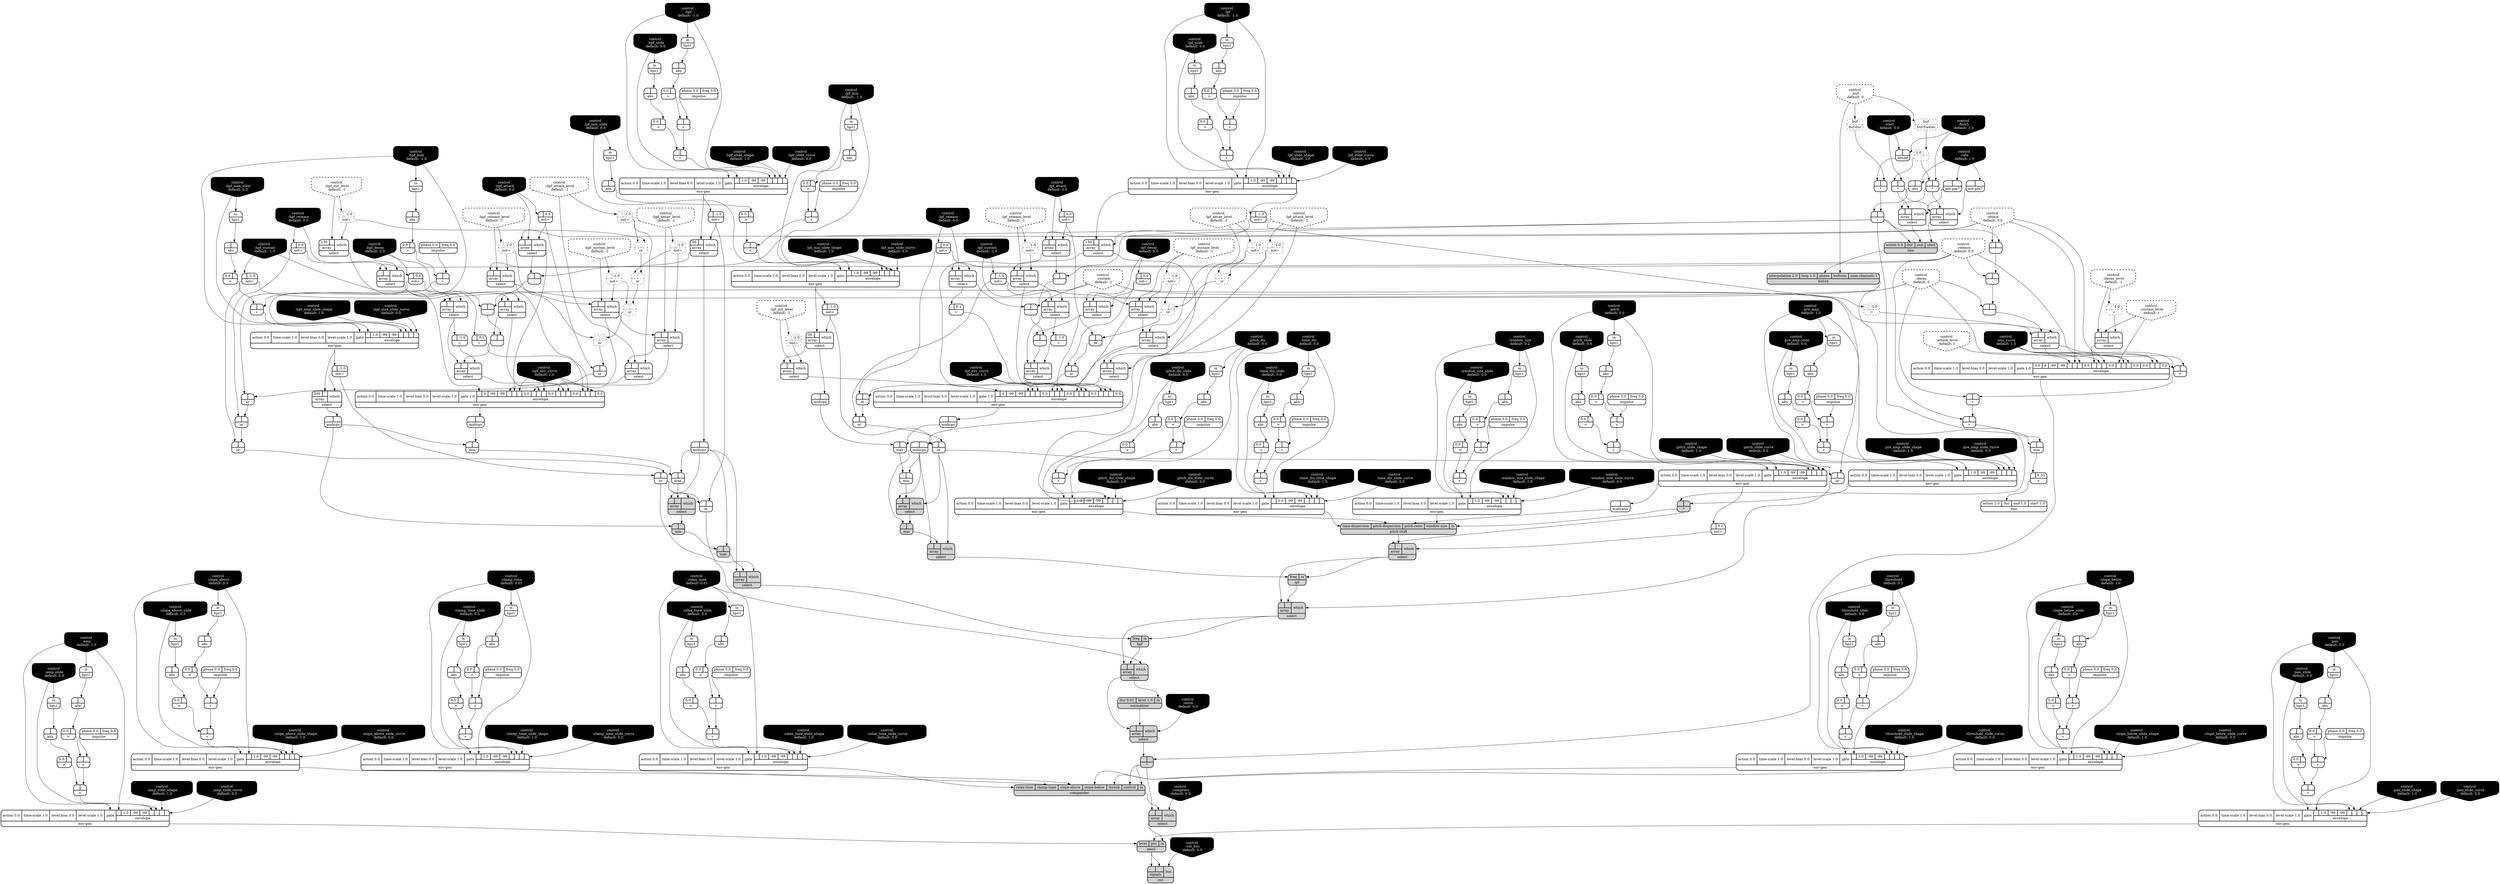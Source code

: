 digraph synthdef {
115 [label = "{{ <b> |<a> } |<__UG_NAME__>* }" style="bold, rounded" shape=record rankdir=LR];
116 [label = "{{ <b> |<a> } |<__UG_NAME__>* }" style="bold, rounded" shape=record rankdir=LR];
122 [label = "{{ <b> |<a> } |<__UG_NAME__>* }" style="bold, rounded" shape=record rankdir=LR];
127 [label = "{{ <b> |<a> } |<__UG_NAME__>* }" style="filled, bold, rounded"  shape=record rankdir=LR];
337 [label = "{{ <b> |<a> } |<__UG_NAME__>* }" style="filled, bold, rounded"  shape=record rankdir=LR];
106 [label = "{{ <b> |<a> } |<__UG_NAME__>+ }" style="bold, rounded" shape=record rankdir=LR];
110 [label = "{{ <b> |<a> } |<__UG_NAME__>+ }" style="bold, rounded" shape=record rankdir=LR];
132 [label = "{{ <b> |<a> } |<__UG_NAME__>+ }" style="bold, rounded" shape=record rankdir=LR];
136 [label = "{{ <b> |<a> } |<__UG_NAME__>+ }" style="bold, rounded" shape=record rankdir=LR];
142 [label = "{{ <b> |<a> } |<__UG_NAME__>+ }" style="bold, rounded" shape=record rankdir=LR];
146 [label = "{{ <b> |<a> } |<__UG_NAME__>+ }" style="bold, rounded" shape=record rankdir=LR];
153 [label = "{{ <b> |<a> } |<__UG_NAME__>+ }" style="bold, rounded" shape=record rankdir=LR];
157 [label = "{{ <b> |<a> } |<__UG_NAME__>+ }" style="bold, rounded" shape=record rankdir=LR];
163 [label = "{{ <b> |<a> } |<__UG_NAME__>+ }" style="bold, rounded" shape=record rankdir=LR];
166 [label = "{{ <b> |<a> } |<__UG_NAME__>+ }" style="bold, rounded" shape=record rankdir=LR];
190 [label = "{{ <b> |<a> } |<__UG_NAME__>+ }" style="bold, rounded" shape=record rankdir=LR];
194 [label = "{{ <b> |<a> } |<__UG_NAME__>+ }" style="bold, rounded" shape=record rankdir=LR];
202 [label = "{{ <b> |<a> } |<__UG_NAME__>+ }" style="bold, rounded" shape=record rankdir=LR];
206 [label = "{{ <b> |<a> } |<__UG_NAME__>+ }" style="bold, rounded" shape=record rankdir=LR];
225 [label = "{{ <b> |<a> 0.1} |<__UG_NAME__>+ }" style="bold, rounded" shape=record rankdir=LR];
237 [label = "{{ <b> |<a> } |<__UG_NAME__>+ }" style="bold, rounded" shape=record rankdir=LR];
241 [label = "{{ <b> |<a> } |<__UG_NAME__>+ }" style="bold, rounded" shape=record rankdir=LR];
262 [label = "{{ <b> |<a> } |<__UG_NAME__>+ }" style="bold, rounded" shape=record rankdir=LR];
266 [label = "{{ <b> |<a> } |<__UG_NAME__>+ }" style="bold, rounded" shape=record rankdir=LR];
283 [label = "{{ <b> |<a> } |<__UG_NAME__>+ }" style="bold, rounded" shape=record rankdir=LR];
287 [label = "{{ <b> |<a> } |<__UG_NAME__>+ }" style="bold, rounded" shape=record rankdir=LR];
321 [label = "{{ <b> |<a> 0.1} |<__UG_NAME__>+ }" style="bold, rounded" shape=record rankdir=LR];
342 [label = "{{ <b> |<a> } |<__UG_NAME__>+ }" style="bold, rounded" shape=record rankdir=LR];
346 [label = "{{ <b> |<a> } |<__UG_NAME__>+ }" style="bold, rounded" shape=record rankdir=LR];
350 [label = "{{ <b> |<a> } |<__UG_NAME__>+ }" style="bold, rounded" shape=record rankdir=LR];
351 [label = "{{ <b> |<a> } |<__UG_NAME__>+ }" style="bold, rounded" shape=record rankdir=LR];
357 [label = "{{ <b> |<a> } |<__UG_NAME__>+ }" style="bold, rounded" shape=record rankdir=LR];
361 [label = "{{ <b> |<a> } |<__UG_NAME__>+ }" style="bold, rounded" shape=record rankdir=LR];
366 [label = "{{ <b> |<a> } |<__UG_NAME__>+ }" style="bold, rounded" shape=record rankdir=LR];
367 [label = "{{ <b> |<a> } |<__UG_NAME__>+ }" style="bold, rounded" shape=record rankdir=LR];
377 [label = "{{ <b> |<a> } |<__UG_NAME__>+ }" style="bold, rounded" shape=record rankdir=LR];
381 [label = "{{ <b> |<a> } |<__UG_NAME__>+ }" style="bold, rounded" shape=record rankdir=LR];
383 [label = "{{ <b> |<a> } |<__UG_NAME__>+ }" style="bold, rounded" shape=record rankdir=LR];
387 [label = "{{ <b> |<a> } |<__UG_NAME__>+ }" style="bold, rounded" shape=record rankdir=LR];
391 [label = "{{ <b> |<a> } |<__UG_NAME__>+ }" style="bold, rounded" shape=record rankdir=LR];
392 [label = "{{ <b> |<a> } |<__UG_NAME__>+ }" style="bold, rounded" shape=record rankdir=LR];
393 [label = "{{ <b> |<a> } |<__UG_NAME__>+ }" style="bold, rounded" shape=record rankdir=LR];
395 [label = "{{ <b> |<a> 0.03} |<__UG_NAME__>+ }" style="bold, rounded" shape=record rankdir=LR];
114 [label = "{{ <b> 1.0|<a> } |<__UG_NAME__>- }" style="dashed, rounded" shape=record rankdir=LR];
220 [label = "{{ <b> |<a> } |<__UG_NAME__>- }" style="bold, rounded" shape=record rankdir=LR];
222 [label = "{{ <b> |<a> } |<__UG_NAME__>- }" style="bold, rounded" shape=record rankdir=LR];
223 [label = "{{ <b> |<a> } |<__UG_NAME__>- }" style="bold, rounded" shape=record rankdir=LR];
248 [label = "{{ <b> |<a> } |<__UG_NAME__>- }" style="bold, rounded" shape=record rankdir=LR];
251 [label = "{{ <b> |<a> } |<__UG_NAME__>- }" style="bold, rounded" shape=record rankdir=LR];
254 [label = "{{ <b> |<a> } |<__UG_NAME__>- }" style="bold, rounded" shape=record rankdir=LR];
306 [label = "{{ <b> |<a> } |<__UG_NAME__>- }" style="bold, rounded" shape=record rankdir=LR];
307 [label = "{{ <b> |<a> } |<__UG_NAME__>- }" style="bold, rounded" shape=record rankdir=LR];
308 [label = "{{ <b> |<a> } |<__UG_NAME__>- }" style="bold, rounded" shape=record rankdir=LR];
124 [label = "{{ <b> |<a> } |<__UG_NAME__>/ }" style="bold, rounded" shape=record rankdir=LR];
219 [label = "{{ <b> |<a> -1.0} |<__UG_NAME__>= }" style="bold, rounded" shape=record rankdir=LR];
303 [label = "{{ <b> |<a> -1.0} |<__UG_NAME__>= }" style="dashed, rounded" shape=record rankdir=LR];
305 [label = "{{ <b> |<a> -1.0} |<__UG_NAME__>= }" style="dashed, rounded" shape=record rankdir=LR];
319 [label = "{{ <b> |<a> -1.0} |<__UG_NAME__>= }" style="bold, rounded" shape=record rankdir=LR];
105 [label = "{{ <b> 0.0|<a> } |<__UG_NAME__>\> }" style="bold, rounded" shape=record rankdir=LR];
109 [label = "{{ <b> 0.0|<a> } |<__UG_NAME__>\> }" style="bold, rounded" shape=record rankdir=LR];
131 [label = "{{ <b> 0.0|<a> } |<__UG_NAME__>\> }" style="bold, rounded" shape=record rankdir=LR];
135 [label = "{{ <b> 0.0|<a> } |<__UG_NAME__>\> }" style="bold, rounded" shape=record rankdir=LR];
141 [label = "{{ <b> 0.0|<a> } |<__UG_NAME__>\> }" style="bold, rounded" shape=record rankdir=LR];
145 [label = "{{ <b> 0.0|<a> } |<__UG_NAME__>\> }" style="bold, rounded" shape=record rankdir=LR];
152 [label = "{{ <b> 0.0|<a> } |<__UG_NAME__>\> }" style="bold, rounded" shape=record rankdir=LR];
156 [label = "{{ <b> 0.0|<a> } |<__UG_NAME__>\> }" style="bold, rounded" shape=record rankdir=LR];
162 [label = "{{ <b> 0.0|<a> } |<__UG_NAME__>\> }" style="bold, rounded" shape=record rankdir=LR];
165 [label = "{{ <b> 0.0|<a> } |<__UG_NAME__>\> }" style="bold, rounded" shape=record rankdir=LR];
189 [label = "{{ <b> 0.0|<a> } |<__UG_NAME__>\> }" style="bold, rounded" shape=record rankdir=LR];
193 [label = "{{ <b> 0.0|<a> } |<__UG_NAME__>\> }" style="bold, rounded" shape=record rankdir=LR];
201 [label = "{{ <b> 0.0|<a> } |<__UG_NAME__>\> }" style="bold, rounded" shape=record rankdir=LR];
205 [label = "{{ <b> 0.0|<a> } |<__UG_NAME__>\> }" style="bold, rounded" shape=record rankdir=LR];
236 [label = "{{ <b> 0.0|<a> } |<__UG_NAME__>\> }" style="bold, rounded" shape=record rankdir=LR];
240 [label = "{{ <b> 0.0|<a> } |<__UG_NAME__>\> }" style="bold, rounded" shape=record rankdir=LR];
245 [label = "{{ <b> 0.0|<a> } |<__UG_NAME__>\> }" style="bold, rounded" shape=record rankdir=LR];
256 [label = "{{ <b> 0.0|<a> } |<__UG_NAME__>\> }" style="bold, rounded" shape=record rankdir=LR];
261 [label = "{{ <b> 0.0|<a> } |<__UG_NAME__>\> }" style="bold, rounded" shape=record rankdir=LR];
265 [label = "{{ <b> 0.0|<a> } |<__UG_NAME__>\> }" style="bold, rounded" shape=record rankdir=LR];
282 [label = "{{ <b> 0.0|<a> } |<__UG_NAME__>\> }" style="bold, rounded" shape=record rankdir=LR];
286 [label = "{{ <b> 0.0|<a> } |<__UG_NAME__>\> }" style="bold, rounded" shape=record rankdir=LR];
341 [label = "{{ <b> 0.0|<a> } |<__UG_NAME__>\> }" style="bold, rounded" shape=record rankdir=LR];
345 [label = "{{ <b> 0.0|<a> } |<__UG_NAME__>\> }" style="bold, rounded" shape=record rankdir=LR];
349 [label = "{{ <b> 0.0|<a> } |<__UG_NAME__>\> }" style="bold, rounded" shape=record rankdir=LR];
356 [label = "{{ <b> 0.0|<a> } |<__UG_NAME__>\> }" style="bold, rounded" shape=record rankdir=LR];
360 [label = "{{ <b> 0.0|<a> } |<__UG_NAME__>\> }" style="bold, rounded" shape=record rankdir=LR];
365 [label = "{{ <b> 0.0|<a> } |<__UG_NAME__>\> }" style="bold, rounded" shape=record rankdir=LR];
373 [label = "{{ <b> 0.0|<a> } |<__UG_NAME__>\> }" style="bold, rounded" shape=record rankdir=LR];
376 [label = "{{ <b> 0.0|<a> } |<__UG_NAME__>\> }" style="bold, rounded" shape=record rankdir=LR];
380 [label = "{{ <b> 0.0|<a> } |<__UG_NAME__>\> }" style="bold, rounded" shape=record rankdir=LR];
386 [label = "{{ <b> 0.0|<a> } |<__UG_NAME__>\> }" style="bold, rounded" shape=record rankdir=LR];
100 [label = "{{ <b> |<a> } |<__UG_NAME__>abs }" style="bold, rounded" shape=record rankdir=LR];
104 [label = "{{ <b> |<a> } |<__UG_NAME__>abs }" style="bold, rounded" shape=record rankdir=LR];
108 [label = "{{ <b> |<a> } |<__UG_NAME__>abs }" style="bold, rounded" shape=record rankdir=LR];
123 [label = "{{ <b> |<a> } |<__UG_NAME__>abs }" style="bold, rounded" shape=record rankdir=LR];
130 [label = "{{ <b> |<a> } |<__UG_NAME__>abs }" style="bold, rounded" shape=record rankdir=LR];
134 [label = "{{ <b> |<a> } |<__UG_NAME__>abs }" style="bold, rounded" shape=record rankdir=LR];
140 [label = "{{ <b> |<a> } |<__UG_NAME__>abs }" style="bold, rounded" shape=record rankdir=LR];
144 [label = "{{ <b> |<a> } |<__UG_NAME__>abs }" style="bold, rounded" shape=record rankdir=LR];
151 [label = "{{ <b> |<a> } |<__UG_NAME__>abs }" style="bold, rounded" shape=record rankdir=LR];
155 [label = "{{ <b> |<a> } |<__UG_NAME__>abs }" style="bold, rounded" shape=record rankdir=LR];
161 [label = "{{ <b> |<a> } |<__UG_NAME__>abs }" style="bold, rounded" shape=record rankdir=LR];
164 [label = "{{ <b> |<a> } |<__UG_NAME__>abs }" style="bold, rounded" shape=record rankdir=LR];
188 [label = "{{ <b> |<a> } |<__UG_NAME__>abs }" style="bold, rounded" shape=record rankdir=LR];
192 [label = "{{ <b> |<a> } |<__UG_NAME__>abs }" style="bold, rounded" shape=record rankdir=LR];
200 [label = "{{ <b> |<a> } |<__UG_NAME__>abs }" style="bold, rounded" shape=record rankdir=LR];
204 [label = "{{ <b> |<a> } |<__UG_NAME__>abs }" style="bold, rounded" shape=record rankdir=LR];
235 [label = "{{ <b> |<a> } |<__UG_NAME__>abs }" style="bold, rounded" shape=record rankdir=LR];
239 [label = "{{ <b> |<a> } |<__UG_NAME__>abs }" style="bold, rounded" shape=record rankdir=LR];
244 [label = "{{ <b> |<a> } |<__UG_NAME__>abs }" style="bold, rounded" shape=record rankdir=LR];
255 [label = "{{ <b> |<a> } |<__UG_NAME__>abs }" style="bold, rounded" shape=record rankdir=LR];
260 [label = "{{ <b> |<a> } |<__UG_NAME__>abs }" style="bold, rounded" shape=record rankdir=LR];
264 [label = "{{ <b> |<a> } |<__UG_NAME__>abs }" style="bold, rounded" shape=record rankdir=LR];
281 [label = "{{ <b> |<a> } |<__UG_NAME__>abs }" style="bold, rounded" shape=record rankdir=LR];
285 [label = "{{ <b> |<a> } |<__UG_NAME__>abs }" style="bold, rounded" shape=record rankdir=LR];
296 [label = "{{ <b> |<a> } |<__UG_NAME__>abs }" style="bold, rounded" shape=record rankdir=LR];
300 [label = "{{ <b> |<a> } |<__UG_NAME__>abs }" style="bold, rounded" shape=record rankdir=LR];
340 [label = "{{ <b> |<a> } |<__UG_NAME__>abs }" style="bold, rounded" shape=record rankdir=LR];
344 [label = "{{ <b> |<a> } |<__UG_NAME__>abs }" style="bold, rounded" shape=record rankdir=LR];
355 [label = "{{ <b> |<a> } |<__UG_NAME__>abs }" style="bold, rounded" shape=record rankdir=LR];
359 [label = "{{ <b> |<a> } |<__UG_NAME__>abs }" style="bold, rounded" shape=record rankdir=LR];
372 [label = "{{ <b> |<a> } |<__UG_NAME__>abs }" style="bold, rounded" shape=record rankdir=LR];
379 [label = "{{ <b> |<a> } |<__UG_NAME__>abs }" style="bold, rounded" shape=record rankdir=LR];
385 [label = "{{ <b> |<a> } |<__UG_NAME__>abs }" style="bold, rounded" shape=record rankdir=LR];
121 [label = "{{ <b> |<a> } |<__UG_NAME__>absdif }" style="bold, rounded" shape=record rankdir=LR];
120 [label = "{{ <buf> buf} |<__UG_NAME__>buf-dur }" style="dashed, rounded" shape=record rankdir=LR];
113 [label = "{{ <buf> buf} |<__UG_NAME__>buf-frames }" style="dashed, rounded" shape=record rankdir=LR];
126 [label = "{{ <interpolation> interpolation 2.0|<loop> loop 1.0|<phase> phase|<bufnum> bufnum|<num____channels> num-channels 1} |<__UG_NAME__>buf-rd }" style="filled, bold, rounded"  shape=record rankdir=LR];
369 [label = "{{ <relax____time> relax-time|<clamp____time> clamp-time|<slope____above> slope-above|<slope____below> slope-below|<thresh> thresh|<control> control|<in> in} |<__UG_NAME__>compander }" style="filled, bold, rounded"  shape=record rankdir=LR];
0 [label = "control
 :buf
 default: 0" shape=invhouse style="rounded, dashed, filled, bold" fillcolor=white fontcolor=black ]; 
1 [label = "control
 :attack
 default: 0.0" shape=invhouse style="rounded, dashed, filled, bold" fillcolor=white fontcolor=black ]; 
2 [label = "control
 :decay
 default: 0" shape=invhouse style="rounded, dashed, filled, bold" fillcolor=white fontcolor=black ]; 
3 [label = "control
 :sustain
 default: -1" shape=invhouse style="rounded, dashed, filled, bold" fillcolor=white fontcolor=black ]; 
4 [label = "control
 :release
 default: 0.0" shape=invhouse style="rounded, dashed, filled, bold" fillcolor=white fontcolor=black ]; 
5 [label = "control
 :attack_level
 default: 1" shape=invhouse style="rounded, dashed, filled, bold" fillcolor=white fontcolor=black ]; 
6 [label = "control
 :decay_level
 default: -1" shape=invhouse style="rounded, dashed, filled, bold" fillcolor=white fontcolor=black ]; 
7 [label = "control
 :sustain_level
 default: 1" shape=invhouse style="rounded, dashed, filled, bold" fillcolor=white fontcolor=black ]; 
8 [label = "control
 :lpf_init_level
 default: -1" shape=invhouse style="rounded, dashed, filled, bold" fillcolor=white fontcolor=black ]; 
9 [label = "control
 :lpf_attack_level
 default: -1" shape=invhouse style="rounded, dashed, filled, bold" fillcolor=white fontcolor=black ]; 
10 [label = "control
 :lpf_decay_level
 default: -1" shape=invhouse style="rounded, dashed, filled, bold" fillcolor=white fontcolor=black ]; 
11 [label = "control
 :lpf_sustain_level
 default: -1" shape=invhouse style="rounded, dashed, filled, bold" fillcolor=white fontcolor=black ]; 
12 [label = "control
 :lpf_release_level
 default: -1" shape=invhouse style="rounded, dashed, filled, bold" fillcolor=white fontcolor=black ]; 
13 [label = "control
 :hpf_init_level
 default: -1" shape=invhouse style="rounded, dashed, filled, bold" fillcolor=white fontcolor=black ]; 
14 [label = "control
 :hpf_attack_level
 default: -1" shape=invhouse style="rounded, dashed, filled, bold" fillcolor=white fontcolor=black ]; 
15 [label = "control
 :hpf_decay_level
 default: -1" shape=invhouse style="rounded, dashed, filled, bold" fillcolor=white fontcolor=black ]; 
16 [label = "control
 :hpf_sustain_level
 default: -1" shape=invhouse style="rounded, dashed, filled, bold" fillcolor=white fontcolor=black ]; 
17 [label = "control
 :hpf_release_level
 default: -1" shape=invhouse style="rounded, dashed, filled, bold" fillcolor=white fontcolor=black ]; 
18 [label = "control
 :amp
 default: 1.0" shape=invhouse style="rounded, filled, bold" fillcolor=black fontcolor=white ]; 
19 [label = "control
 :amp_slide
 default: 0.0" shape=invhouse style="rounded, filled, bold" fillcolor=black fontcolor=white ]; 
20 [label = "control
 :amp_slide_shape
 default: 1.0" shape=invhouse style="rounded, filled, bold" fillcolor=black fontcolor=white ]; 
21 [label = "control
 :amp_slide_curve
 default: 0.0" shape=invhouse style="rounded, filled, bold" fillcolor=black fontcolor=white ]; 
22 [label = "control
 :pan
 default: 0.0" shape=invhouse style="rounded, filled, bold" fillcolor=black fontcolor=white ]; 
23 [label = "control
 :pan_slide
 default: 0.0" shape=invhouse style="rounded, filled, bold" fillcolor=black fontcolor=white ]; 
24 [label = "control
 :pan_slide_shape
 default: 1.0" shape=invhouse style="rounded, filled, bold" fillcolor=black fontcolor=white ]; 
25 [label = "control
 :pan_slide_curve
 default: 0.0" shape=invhouse style="rounded, filled, bold" fillcolor=black fontcolor=white ]; 
26 [label = "control
 :env_curve
 default: 1.0" shape=invhouse style="rounded, filled, bold" fillcolor=black fontcolor=white ]; 
27 [label = "control
 :rate
 default: 1.0" shape=invhouse style="rounded, filled, bold" fillcolor=black fontcolor=white ]; 
28 [label = "control
 :start
 default: 0.0" shape=invhouse style="rounded, filled, bold" fillcolor=black fontcolor=white ]; 
29 [label = "control
 :finish
 default: 1.0" shape=invhouse style="rounded, filled, bold" fillcolor=black fontcolor=white ]; 
30 [label = "control
 :lpf
 default: -1.0" shape=invhouse style="rounded, filled, bold" fillcolor=black fontcolor=white ]; 
31 [label = "control
 :lpf_slide
 default: 0.0" shape=invhouse style="rounded, filled, bold" fillcolor=black fontcolor=white ]; 
32 [label = "control
 :lpf_slide_shape
 default: 1.0" shape=invhouse style="rounded, filled, bold" fillcolor=black fontcolor=white ]; 
33 [label = "control
 :lpf_slide_curve
 default: 0.0" shape=invhouse style="rounded, filled, bold" fillcolor=black fontcolor=white ]; 
34 [label = "control
 :lpf_attack
 default: 0.0" shape=invhouse style="rounded, filled, bold" fillcolor=black fontcolor=white ]; 
35 [label = "control
 :lpf_sustain
 default: -1.0" shape=invhouse style="rounded, filled, bold" fillcolor=black fontcolor=white ]; 
36 [label = "control
 :lpf_decay
 default: 0.0" shape=invhouse style="rounded, filled, bold" fillcolor=black fontcolor=white ]; 
37 [label = "control
 :lpf_release
 default: 0.0" shape=invhouse style="rounded, filled, bold" fillcolor=black fontcolor=white ]; 
38 [label = "control
 :lpf_min
 default: -1.0" shape=invhouse style="rounded, filled, bold" fillcolor=black fontcolor=white ]; 
39 [label = "control
 :lpf_min_slide
 default: 0.0" shape=invhouse style="rounded, filled, bold" fillcolor=black fontcolor=white ]; 
40 [label = "control
 :lpf_min_slide_shape
 default: 1.0" shape=invhouse style="rounded, filled, bold" fillcolor=black fontcolor=white ]; 
41 [label = "control
 :lpf_min_slide_curve
 default: 0.0" shape=invhouse style="rounded, filled, bold" fillcolor=black fontcolor=white ]; 
42 [label = "control
 :lpf_env_curve
 default: 1.0" shape=invhouse style="rounded, filled, bold" fillcolor=black fontcolor=white ]; 
43 [label = "control
 :hpf
 default: -1.0" shape=invhouse style="rounded, filled, bold" fillcolor=black fontcolor=white ]; 
44 [label = "control
 :hpf_slide
 default: 0.0" shape=invhouse style="rounded, filled, bold" fillcolor=black fontcolor=white ]; 
45 [label = "control
 :hpf_slide_shape
 default: 1.0" shape=invhouse style="rounded, filled, bold" fillcolor=black fontcolor=white ]; 
46 [label = "control
 :hpf_slide_curve
 default: 0.0" shape=invhouse style="rounded, filled, bold" fillcolor=black fontcolor=white ]; 
47 [label = "control
 :hpf_max
 default: -1.0" shape=invhouse style="rounded, filled, bold" fillcolor=black fontcolor=white ]; 
48 [label = "control
 :hpf_max_slide
 default: 0.0" shape=invhouse style="rounded, filled, bold" fillcolor=black fontcolor=white ]; 
49 [label = "control
 :hpf_max_slide_shape
 default: 1.0" shape=invhouse style="rounded, filled, bold" fillcolor=black fontcolor=white ]; 
50 [label = "control
 :hpf_max_slide_curve
 default: 0.0" shape=invhouse style="rounded, filled, bold" fillcolor=black fontcolor=white ]; 
51 [label = "control
 :hpf_attack
 default: 0.0" shape=invhouse style="rounded, filled, bold" fillcolor=black fontcolor=white ]; 
52 [label = "control
 :hpf_sustain
 default: -1.0" shape=invhouse style="rounded, filled, bold" fillcolor=black fontcolor=white ]; 
53 [label = "control
 :hpf_decay
 default: 0.0" shape=invhouse style="rounded, filled, bold" fillcolor=black fontcolor=white ]; 
54 [label = "control
 :hpf_release
 default: 0.0" shape=invhouse style="rounded, filled, bold" fillcolor=black fontcolor=white ]; 
55 [label = "control
 :hpf_env_curve
 default: 1.0" shape=invhouse style="rounded, filled, bold" fillcolor=black fontcolor=white ]; 
56 [label = "control
 :norm
 default: 0.0" shape=invhouse style="rounded, filled, bold" fillcolor=black fontcolor=white ]; 
57 [label = "control
 :pitch
 default: 0.0" shape=invhouse style="rounded, filled, bold" fillcolor=black fontcolor=white ]; 
58 [label = "control
 :pitch_slide
 default: 0.0" shape=invhouse style="rounded, filled, bold" fillcolor=black fontcolor=white ]; 
59 [label = "control
 :pitch_slide_shape
 default: 1.0" shape=invhouse style="rounded, filled, bold" fillcolor=black fontcolor=white ]; 
60 [label = "control
 :pitch_slide_curve
 default: 0.0" shape=invhouse style="rounded, filled, bold" fillcolor=black fontcolor=white ]; 
61 [label = "control
 :window_size
 default: 0.2" shape=invhouse style="rounded, filled, bold" fillcolor=black fontcolor=white ]; 
62 [label = "control
 :window_size_slide
 default: 0.0" shape=invhouse style="rounded, filled, bold" fillcolor=black fontcolor=white ]; 
63 [label = "control
 :window_size_slide_shape
 default: 1.0" shape=invhouse style="rounded, filled, bold" fillcolor=black fontcolor=white ]; 
64 [label = "control
 :window_size_slide_curve
 default: 0.0" shape=invhouse style="rounded, filled, bold" fillcolor=black fontcolor=white ]; 
65 [label = "control
 :pitch_dis
 default: 0.0" shape=invhouse style="rounded, filled, bold" fillcolor=black fontcolor=white ]; 
66 [label = "control
 :pitch_dis_slide
 default: 0.0" shape=invhouse style="rounded, filled, bold" fillcolor=black fontcolor=white ]; 
67 [label = "control
 :pitch_dis_slide_shape
 default: 1.0" shape=invhouse style="rounded, filled, bold" fillcolor=black fontcolor=white ]; 
68 [label = "control
 :pitch_dis_slide_curve
 default: 0.0" shape=invhouse style="rounded, filled, bold" fillcolor=black fontcolor=white ]; 
69 [label = "control
 :time_dis
 default: 0.0" shape=invhouse style="rounded, filled, bold" fillcolor=black fontcolor=white ]; 
70 [label = "control
 :time_dis_slide
 default: 0.0" shape=invhouse style="rounded, filled, bold" fillcolor=black fontcolor=white ]; 
71 [label = "control
 :time_dis_slide_shape
 default: 1.0" shape=invhouse style="rounded, filled, bold" fillcolor=black fontcolor=white ]; 
72 [label = "control
 :time_dis_slide_curve
 default: 0.0" shape=invhouse style="rounded, filled, bold" fillcolor=black fontcolor=white ]; 
73 [label = "control
 :compress
 default: 0.0" shape=invhouse style="rounded, filled, bold" fillcolor=black fontcolor=white ]; 
74 [label = "control
 :pre_amp
 default: 1.0" shape=invhouse style="rounded, filled, bold" fillcolor=black fontcolor=white ]; 
75 [label = "control
 :pre_amp_slide
 default: 0.0" shape=invhouse style="rounded, filled, bold" fillcolor=black fontcolor=white ]; 
76 [label = "control
 :pre_amp_slide_shape
 default: 1.0" shape=invhouse style="rounded, filled, bold" fillcolor=black fontcolor=white ]; 
77 [label = "control
 :pre_amp_slide_curve
 default: 0.0" shape=invhouse style="rounded, filled, bold" fillcolor=black fontcolor=white ]; 
78 [label = "control
 :threshold
 default: 0.2" shape=invhouse style="rounded, filled, bold" fillcolor=black fontcolor=white ]; 
79 [label = "control
 :threshold_slide
 default: 0.0" shape=invhouse style="rounded, filled, bold" fillcolor=black fontcolor=white ]; 
80 [label = "control
 :threshold_slide_shape
 default: 1.0" shape=invhouse style="rounded, filled, bold" fillcolor=black fontcolor=white ]; 
81 [label = "control
 :threshold_slide_curve
 default: 0.0" shape=invhouse style="rounded, filled, bold" fillcolor=black fontcolor=white ]; 
82 [label = "control
 :clamp_time
 default: 0.01" shape=invhouse style="rounded, filled, bold" fillcolor=black fontcolor=white ]; 
83 [label = "control
 :clamp_time_slide
 default: 0.0" shape=invhouse style="rounded, filled, bold" fillcolor=black fontcolor=white ]; 
84 [label = "control
 :clamp_time_slide_shape
 default: 1.0" shape=invhouse style="rounded, filled, bold" fillcolor=black fontcolor=white ]; 
85 [label = "control
 :clamp_time_slide_curve
 default: 0.0" shape=invhouse style="rounded, filled, bold" fillcolor=black fontcolor=white ]; 
86 [label = "control
 :slope_above
 default: 0.5" shape=invhouse style="rounded, filled, bold" fillcolor=black fontcolor=white ]; 
87 [label = "control
 :slope_above_slide
 default: 0.0" shape=invhouse style="rounded, filled, bold" fillcolor=black fontcolor=white ]; 
88 [label = "control
 :slope_above_slide_shape
 default: 1.0" shape=invhouse style="rounded, filled, bold" fillcolor=black fontcolor=white ]; 
89 [label = "control
 :slope_above_slide_curve
 default: 0.0" shape=invhouse style="rounded, filled, bold" fillcolor=black fontcolor=white ]; 
90 [label = "control
 :slope_below
 default: 1.0" shape=invhouse style="rounded, filled, bold" fillcolor=black fontcolor=white ]; 
91 [label = "control
 :slope_below_slide
 default: 0.0" shape=invhouse style="rounded, filled, bold" fillcolor=black fontcolor=white ]; 
92 [label = "control
 :slope_below_slide_shape
 default: 1.0" shape=invhouse style="rounded, filled, bold" fillcolor=black fontcolor=white ]; 
93 [label = "control
 :slope_below_slide_curve
 default: 0.0" shape=invhouse style="rounded, filled, bold" fillcolor=black fontcolor=white ]; 
94 [label = "control
 :relax_time
 default: 0.01" shape=invhouse style="rounded, filled, bold" fillcolor=black fontcolor=white ]; 
95 [label = "control
 :relax_time_slide
 default: 0.0" shape=invhouse style="rounded, filled, bold" fillcolor=black fontcolor=white ]; 
96 [label = "control
 :relax_time_slide_shape
 default: 1.0" shape=invhouse style="rounded, filled, bold" fillcolor=black fontcolor=white ]; 
97 [label = "control
 :relax_time_slide_curve
 default: 0.0" shape=invhouse style="rounded, filled, bold" fillcolor=black fontcolor=white ]; 
98 [label = "control
 :out_bus
 default: 0.0" shape=invhouse style="rounded, filled, bold" fillcolor=black fontcolor=white ]; 
111 [label = "{{ <action> action 0.0|<time____scale> time-scale 1.0|<level____bias> level-bias 0.0|<level____scale> level-scale 1.0|<gate> gate|{{<envelope___control___0>|1.0|-99|-99|<envelope___control___4>|<envelope___control___5>|<envelope___control___6>|<envelope___control___7>}|envelope}} |<__UG_NAME__>env-gen }" style="bold, rounded" shape=record rankdir=LR];
137 [label = "{{ <action> action 0.0|<time____scale> time-scale 1.0|<level____bias> level-bias 0.0|<level____scale> level-scale 1.0|<gate> gate|{{<envelope___control___0>|1.0|-99|-99|<envelope___control___4>|<envelope___control___5>|<envelope___control___6>|<envelope___control___7>}|envelope}} |<__UG_NAME__>env-gen }" style="bold, rounded" shape=record rankdir=LR];
147 [label = "{{ <action> action 0.0|<time____scale> time-scale 1.0|<level____bias> level-bias 0.0|<level____scale> level-scale 1.0|<gate> gate|{{<envelope___control___0>|1.0|-99|-99|<envelope___control___4>|<envelope___control___5>|<envelope___control___6>|<envelope___control___7>}|envelope}} |<__UG_NAME__>env-gen }" style="bold, rounded" shape=record rankdir=LR];
158 [label = "{{ <action> action 0.0|<time____scale> time-scale 1.0|<level____bias> level-bias 0.0|<level____scale> level-scale 1.0|<gate> gate|{{<envelope___control___0>|1.0|-99|-99|<envelope___control___4>|<envelope___control___5>|<envelope___control___6>|<envelope___control___7>}|envelope}} |<__UG_NAME__>env-gen }" style="bold, rounded" shape=record rankdir=LR];
167 [label = "{{ <action> action 0.0|<time____scale> time-scale 1.0|<level____bias> level-bias 0.0|<level____scale> level-scale 1.0|<gate> gate|{{<envelope___control___0>|1.0|-99|-99|<envelope___control___4>|<envelope___control___5>|<envelope___control___6>|<envelope___control___7>}|envelope}} |<__UG_NAME__>env-gen }" style="bold, rounded" shape=record rankdir=LR];
195 [label = "{{ <action> action 0.0|<time____scale> time-scale 1.0|<level____bias> level-bias 0.0|<level____scale> level-scale 1.0|<gate> gate|{{<envelope___control___0>|1.0|-99|-99|<envelope___control___4>|<envelope___control___5>|<envelope___control___6>|<envelope___control___7>}|envelope}} |<__UG_NAME__>env-gen }" style="bold, rounded" shape=record rankdir=LR];
207 [label = "{{ <action> action 0.0|<time____scale> time-scale 1.0|<level____bias> level-bias 0.0|<level____scale> level-scale 1.0|<gate> gate|{{<envelope___control___0>|1.0|-99|-99|<envelope___control___4>|<envelope___control___5>|<envelope___control___6>|<envelope___control___7>}|envelope}} |<__UG_NAME__>env-gen }" style="bold, rounded" shape=record rankdir=LR];
226 [label = "{{ <action> action 0.0|<time____scale> time-scale 1.0|<level____bias> level-bias 0.0|<level____scale> level-scale 1.0|<gate> gate 1.0|{{<envelope___select___0>|4|-99|-99|<envelope___select___4>|<envelope___select___5>|<envelope___control___6>|0.0|<envelope___select___8>|<envelope___select___9>|<envelope___control___10>|0.0|<envelope___select___12>|<envelope___select___13>|<envelope___control___14>|0.0|<envelope___select___16>|<envelope___binary____op____u____gen___17>|<envelope___control___18>|0.0}|envelope}} |<__UG_NAME__>env-gen }" style="bold, rounded" shape=record rankdir=LR];
267 [label = "{{ <action> action 0.0|<time____scale> time-scale 1.0|<level____bias> level-bias 0.0|<level____scale> level-scale 1.0|<gate> gate|{{<envelope___control___0>|1.0|-99|-99|<envelope___control___4>|<envelope___control___5>|<envelope___control___6>|<envelope___control___7>}|envelope}} |<__UG_NAME__>env-gen }" style="bold, rounded" shape=record rankdir=LR];
288 [label = "{{ <action> action 0.0|<time____scale> time-scale 1.0|<level____bias> level-bias 0.0|<level____scale> level-scale 1.0|<gate> gate|{{<envelope___control___0>|1.0|-99|-99|<envelope___control___4>|<envelope___control___5>|<envelope___control___6>|<envelope___control___7>}|envelope}} |<__UG_NAME__>env-gen }" style="bold, rounded" shape=record rankdir=LR];
310 [label = "{{ <action> action 0.0|<time____scale> time-scale 1.0|<level____bias> level-bias 0.0|<level____scale> level-scale 1.0|<gate> gate 1.0|{{0.0|4|-99|-99|<envelope___control___4>|<envelope___control___5>|<envelope___control___6>|0.0|<envelope___select___8>|<envelope___control___9>|<envelope___control___10>|0.0|<envelope___control___12>|<envelope___select___13>|<envelope___control___14>|0.0|0.0|<envelope___control___17>|<envelope___control___18>|0.0}|envelope}} |<__UG_NAME__>env-gen }" style="bold, rounded" shape=record rankdir=LR];
322 [label = "{{ <action> action 0.0|<time____scale> time-scale 1.0|<level____bias> level-bias 0.0|<level____scale> level-scale 1.0|<gate> gate 1.0|{{<envelope___select___0>|4|-99|-99|<envelope___select___4>|<envelope___select___5>|<envelope___control___6>|0.0|<envelope___select___8>|<envelope___select___9>|<envelope___control___10>|0.0|<envelope___select___12>|<envelope___select___13>|<envelope___control___14>|0.0|<envelope___select___16>|<envelope___binary____op____u____gen___17>|<envelope___control___18>|0.0}|envelope}} |<__UG_NAME__>env-gen }" style="bold, rounded" shape=record rankdir=LR];
347 [label = "{{ <action> action 0.0|<time____scale> time-scale 1.0|<level____bias> level-bias 0.0|<level____scale> level-scale 1.0|<gate> gate|{{<envelope___control___0>|1.0|-99|-99|<envelope___control___4>|<envelope___control___5>|<envelope___control___6>|<envelope___control___7>}|envelope}} |<__UG_NAME__>env-gen }" style="bold, rounded" shape=record rankdir=LR];
352 [label = "{{ <action> action 0.0|<time____scale> time-scale 1.0|<level____bias> level-bias 0.0|<level____scale> level-scale 1.0|<gate> gate|{{<envelope___control___0>|1.0|-99|-99|<envelope___control___4>|<envelope___control___5>|<envelope___control___6>|<envelope___control___7>}|envelope}} |<__UG_NAME__>env-gen }" style="bold, rounded" shape=record rankdir=LR];
362 [label = "{{ <action> action 0.0|<time____scale> time-scale 1.0|<level____bias> level-bias 0.0|<level____scale> level-scale 1.0|<gate> gate|{{<envelope___control___0>|1.0|-99|-99|<envelope___control___4>|<envelope___control___5>|<envelope___control___6>|<envelope___control___7>}|envelope}} |<__UG_NAME__>env-gen }" style="bold, rounded" shape=record rankdir=LR];
363 [label = "{{ <action> action 0.0|<time____scale> time-scale 1.0|<level____bias> level-bias 0.0|<level____scale> level-scale 1.0|<gate> gate|{{<envelope___control___0>|1.0|-99|-99|<envelope___control___4>|<envelope___control___5>|<envelope___control___6>|<envelope___control___7>}|envelope}} |<__UG_NAME__>env-gen }" style="bold, rounded" shape=record rankdir=LR];
368 [label = "{{ <action> action 0.0|<time____scale> time-scale 1.0|<level____bias> level-bias 0.0|<level____scale> level-scale 1.0|<gate> gate|{{<envelope___control___0>|1.0|-99|-99|<envelope___control___4>|<envelope___control___5>|<envelope___control___6>|<envelope___control___7>}|envelope}} |<__UG_NAME__>env-gen }" style="bold, rounded" shape=record rankdir=LR];
382 [label = "{{ <action> action 0.0|<time____scale> time-scale 1.0|<level____bias> level-bias 0.0|<level____scale> level-scale 1.0|<gate> gate|{{<envelope___control___0>|1.0|-99|-99|<envelope___control___4>|<envelope___control___5>|<envelope___control___6>|<envelope___control___7>}|envelope}} |<__UG_NAME__>env-gen }" style="bold, rounded" shape=record rankdir=LR];
388 [label = "{{ <action> action 0.0|<time____scale> time-scale 1.0|<level____bias> level-bias 0.0|<level____scale> level-scale 1.0|<gate> gate|{{<envelope___control___0>|1.0|-99|-99|<envelope___control___4>|<envelope___control___5>|<envelope___control___6>|<envelope___control___7>}|envelope}} |<__UG_NAME__>env-gen }" style="bold, rounded" shape=record rankdir=LR];
333 [label = "{{ <freq> freq|<in> in} |<__UG_NAME__>hpf }" style="filled, bold, rounded"  shape=record rankdir=LR];
99 [label = "{{ <in> in} |<__UG_NAME__>hpz1 }" style="bold, rounded" shape=record rankdir=LR];
101 [label = "{{ <in> in} |<__UG_NAME__>hpz1 }" style="bold, rounded" shape=record rankdir=LR];
103 [label = "{{ <in> in} |<__UG_NAME__>hpz1 }" style="bold, rounded" shape=record rankdir=LR];
107 [label = "{{ <in> in} |<__UG_NAME__>hpz1 }" style="bold, rounded" shape=record rankdir=LR];
129 [label = "{{ <in> in} |<__UG_NAME__>hpz1 }" style="bold, rounded" shape=record rankdir=LR];
133 [label = "{{ <in> in} |<__UG_NAME__>hpz1 }" style="bold, rounded" shape=record rankdir=LR];
139 [label = "{{ <in> in} |<__UG_NAME__>hpz1 }" style="bold, rounded" shape=record rankdir=LR];
143 [label = "{{ <in> in} |<__UG_NAME__>hpz1 }" style="bold, rounded" shape=record rankdir=LR];
150 [label = "{{ <in> in} |<__UG_NAME__>hpz1 }" style="bold, rounded" shape=record rankdir=LR];
154 [label = "{{ <in> in} |<__UG_NAME__>hpz1 }" style="bold, rounded" shape=record rankdir=LR];
160 [label = "{{ <in> in} |<__UG_NAME__>hpz1 }" style="bold, rounded" shape=record rankdir=LR];
187 [label = "{{ <in> in} |<__UG_NAME__>hpz1 }" style="bold, rounded" shape=record rankdir=LR];
191 [label = "{{ <in> in} |<__UG_NAME__>hpz1 }" style="bold, rounded" shape=record rankdir=LR];
199 [label = "{{ <in> in} |<__UG_NAME__>hpz1 }" style="bold, rounded" shape=record rankdir=LR];
203 [label = "{{ <in> in} |<__UG_NAME__>hpz1 }" style="bold, rounded" shape=record rankdir=LR];
234 [label = "{{ <in> in} |<__UG_NAME__>hpz1 }" style="bold, rounded" shape=record rankdir=LR];
238 [label = "{{ <in> in} |<__UG_NAME__>hpz1 }" style="bold, rounded" shape=record rankdir=LR];
242 [label = "{{ <in> in} |<__UG_NAME__>hpz1 }" style="bold, rounded" shape=record rankdir=LR];
243 [label = "{{ <in> in} |<__UG_NAME__>hpz1 }" style="bold, rounded" shape=record rankdir=LR];
259 [label = "{{ <in> in} |<__UG_NAME__>hpz1 }" style="bold, rounded" shape=record rankdir=LR];
263 [label = "{{ <in> in} |<__UG_NAME__>hpz1 }" style="bold, rounded" shape=record rankdir=LR];
280 [label = "{{ <in> in} |<__UG_NAME__>hpz1 }" style="bold, rounded" shape=record rankdir=LR];
284 [label = "{{ <in> in} |<__UG_NAME__>hpz1 }" style="bold, rounded" shape=record rankdir=LR];
295 [label = "{{ <in> in} |<__UG_NAME__>hpz1 }" style="bold, rounded" shape=record rankdir=LR];
299 [label = "{{ <in> in} |<__UG_NAME__>hpz1 }" style="bold, rounded" shape=record rankdir=LR];
339 [label = "{{ <in> in} |<__UG_NAME__>hpz1 }" style="bold, rounded" shape=record rankdir=LR];
343 [label = "{{ <in> in} |<__UG_NAME__>hpz1 }" style="bold, rounded" shape=record rankdir=LR];
354 [label = "{{ <in> in} |<__UG_NAME__>hpz1 }" style="bold, rounded" shape=record rankdir=LR];
358 [label = "{{ <in> in} |<__UG_NAME__>hpz1 }" style="bold, rounded" shape=record rankdir=LR];
371 [label = "{{ <in> in} |<__UG_NAME__>hpz1 }" style="bold, rounded" shape=record rankdir=LR];
378 [label = "{{ <in> in} |<__UG_NAME__>hpz1 }" style="bold, rounded" shape=record rankdir=LR];
384 [label = "{{ <in> in} |<__UG_NAME__>hpz1 }" style="bold, rounded" shape=record rankdir=LR];
102 [label = "{{ <phase> phase 0.0|<freq> freq 0.0} |<__UG_NAME__>impulse }" style="bold, rounded" shape=record rankdir=LR];
128 [label = "{{ <phase> phase 0.0|<freq> freq 0.0} |<__UG_NAME__>impulse }" style="bold, rounded" shape=record rankdir=LR];
138 [label = "{{ <phase> phase 0.0|<freq> freq 0.0} |<__UG_NAME__>impulse }" style="bold, rounded" shape=record rankdir=LR];
149 [label = "{{ <phase> phase 0.0|<freq> freq 0.0} |<__UG_NAME__>impulse }" style="bold, rounded" shape=record rankdir=LR];
159 [label = "{{ <phase> phase 0.0|<freq> freq 0.0} |<__UG_NAME__>impulse }" style="bold, rounded" shape=record rankdir=LR];
186 [label = "{{ <phase> phase 0.0|<freq> freq 0.0} |<__UG_NAME__>impulse }" style="bold, rounded" shape=record rankdir=LR];
198 [label = "{{ <phase> phase 0.0|<freq> freq 0.0} |<__UG_NAME__>impulse }" style="bold, rounded" shape=record rankdir=LR];
233 [label = "{{ <phase> phase 0.0|<freq> freq 0.0} |<__UG_NAME__>impulse }" style="bold, rounded" shape=record rankdir=LR];
258 [label = "{{ <phase> phase 0.0|<freq> freq 0.0} |<__UG_NAME__>impulse }" style="bold, rounded" shape=record rankdir=LR];
279 [label = "{{ <phase> phase 0.0|<freq> freq 0.0} |<__UG_NAME__>impulse }" style="bold, rounded" shape=record rankdir=LR];
338 [label = "{{ <phase> phase 0.0|<freq> freq 0.0} |<__UG_NAME__>impulse }" style="bold, rounded" shape=record rankdir=LR];
348 [label = "{{ <phase> phase 0.0|<freq> freq 0.0} |<__UG_NAME__>impulse }" style="bold, rounded" shape=record rankdir=LR];
353 [label = "{{ <phase> phase 0.0|<freq> freq 0.0} |<__UG_NAME__>impulse }" style="bold, rounded" shape=record rankdir=LR];
364 [label = "{{ <phase> phase 0.0|<freq> freq 0.0} |<__UG_NAME__>impulse }" style="bold, rounded" shape=record rankdir=LR];
374 [label = "{{ <phase> phase 0.0|<freq> freq 0.0} |<__UG_NAME__>impulse }" style="bold, rounded" shape=record rankdir=LR];
375 [label = "{{ <phase> phase 0.0|<freq> freq 0.0} |<__UG_NAME__>impulse }" style="bold, rounded" shape=record rankdir=LR];
125 [label = "{{ <action> action 0.0|<dur> dur|<end> end|<start> start} |<__UG_NAME__>line }" style="filled, bold, rounded"  shape=record rankdir=LR];
396 [label = "{{ <action> action 2.0|<dur> dur|<end> end 1.0|<start> start 1.0} |<__UG_NAME__>line }" style="bold, rounded" shape=record rankdir=LR];
330 [label = "{{ <freq> freq|<in> in} |<__UG_NAME__>lpf }" style="filled, bold, rounded"  shape=record rankdir=LR];
231 [label = "{{ <b> |<a> } |<__UG_NAME__>max }" style="bold, rounded" shape=record rankdir=LR];
302 [label = "{{ <b> |<a> } |<__UG_NAME__>max }" style="filled, bold, rounded"  shape=record rankdir=LR];
325 [label = "{{ <b> |<a> } |<__UG_NAME__>max }" style="bold, rounded" shape=record rankdir=LR];
210 [label = "{{ <b> |<a> } |<__UG_NAME__>midicps }" style="bold, rounded" shape=record rankdir=LR];
227 [label = "{{ <b> |<a> } |<__UG_NAME__>midicps }" style="bold, rounded" shape=record rankdir=LR];
229 [label = "{{ <b> |<a> } |<__UG_NAME__>midicps }" style="bold, rounded" shape=record rankdir=LR];
298 [label = "{{ <b> |<a> } |<__UG_NAME__>midicps }" style="bold, rounded" shape=record rankdir=LR];
323 [label = "{{ <b> |<a> } |<__UG_NAME__>midicps }" style="bold, rounded" shape=record rankdir=LR];
324 [label = "{{ <b> |<a> } |<__UG_NAME__>midicps }" style="bold, rounded" shape=record rankdir=LR];
148 [label = "{{ <b> |<a> } |<__UG_NAME__>midiratio }" style="bold, rounded" shape=record rankdir=LR];
230 [label = "{{ <b> |<a> } |<__UG_NAME__>min }" style="bold, rounded" shape=record rankdir=LR];
301 [label = "{{ <b> |<a> } |<__UG_NAME__>min }" style="filled, bold, rounded"  shape=record rankdir=LR];
326 [label = "{{ <b> |<a> } |<__UG_NAME__>min }" style="bold, rounded" shape=record rankdir=LR];
328 [label = "{{ <b> |<a> } |<__UG_NAME__>min }" style="filled, bold, rounded"  shape=record rankdir=LR];
394 [label = "{{ <b> |<a> } |<__UG_NAME__>min }" style="bold, rounded" shape=record rankdir=LR];
335 [label = "{{ <dur> dur 0.01|<level> level 1.0|<in> in} |<__UG_NAME__>normalizer }" style="filled, bold, rounded"  shape=record rankdir=LR];
112 [label = "{{ <b> |<a> } |<__UG_NAME__>not-pos? }" style="bold, rounded" shape=record rankdir=LR];
118 [label = "{{ <b> |<a> } |<__UG_NAME__>not-pos? }" style="bold, rounded" shape=record rankdir=LR];
169 [label = "{{ <b> |<a> 0.0} |<__UG_NAME__>not= }" style="bold, rounded" shape=record rankdir=LR];
170 [label = "{{ <b> |<a> -1.0} |<__UG_NAME__>not= }" style="dashed, rounded" shape=record rankdir=LR];
171 [label = "{{ <b> |<a> -1.0} |<__UG_NAME__>not= }" style="dashed, rounded" shape=record rankdir=LR];
173 [label = "{{ <b> |<a> -1.0} |<__UG_NAME__>not= }" style="dashed, rounded" shape=record rankdir=LR];
175 [label = "{{ <b> |<a> -1.0} |<__UG_NAME__>not= }" style="dashed, rounded" shape=record rankdir=LR];
177 [label = "{{ <b> |<a> -1.0} |<__UG_NAME__>not= }" style="dashed, rounded" shape=record rankdir=LR];
179 [label = "{{ <b> |<a> 0.0} |<__UG_NAME__>not= }" style="bold, rounded" shape=record rankdir=LR];
181 [label = "{{ <b> |<a> 0.0} |<__UG_NAME__>not= }" style="bold, rounded" shape=record rankdir=LR];
184 [label = "{{ <b> |<a> -1.0} |<__UG_NAME__>not= }" style="bold, rounded" shape=record rankdir=LR];
196 [label = "{{ <b> |<a> -1.0} |<__UG_NAME__>not= }" style="bold, rounded" shape=record rankdir=LR];
208 [label = "{{ <b> |<a> -1.0} |<__UG_NAME__>not= }" style="bold, rounded" shape=record rankdir=LR];
246 [label = "{{ <b> |<a> 0.0} |<__UG_NAME__>not= }" style="bold, rounded" shape=record rankdir=LR];
249 [label = "{{ <b> |<a> 0.0} |<__UG_NAME__>not= }" style="bold, rounded" shape=record rankdir=LR];
252 [label = "{{ <b> |<a> 0.0} |<__UG_NAME__>not= }" style="bold, rounded" shape=record rankdir=LR];
268 [label = "{{ <b> |<a> -1.0} |<__UG_NAME__>not= }" style="bold, rounded" shape=record rankdir=LR];
269 [label = "{{ <b> |<a> -1.0} |<__UG_NAME__>not= }" style="dashed, rounded" shape=record rankdir=LR];
270 [label = "{{ <b> |<a> -1.0} |<__UG_NAME__>not= }" style="dashed, rounded" shape=record rankdir=LR];
272 [label = "{{ <b> |<a> -1.0} |<__UG_NAME__>not= }" style="dashed, rounded" shape=record rankdir=LR];
277 [label = "{{ <b> |<a> -1.0} |<__UG_NAME__>not= }" style="bold, rounded" shape=record rankdir=LR];
289 [label = "{{ <b> |<a> -1.0} |<__UG_NAME__>not= }" style="bold, rounded" shape=record rankdir=LR];
292 [label = "{{ <b> |<a> -1.0} |<__UG_NAME__>not= }" style="dashed, rounded" shape=record rankdir=LR];
311 [label = "{{ <b> |<a> 0.0} |<__UG_NAME__>not= }" style="bold, rounded" shape=record rankdir=LR];
313 [label = "{{ <b> |<a> -1.0} |<__UG_NAME__>not= }" style="dashed, rounded" shape=record rankdir=LR];
172 [label = "{{ <b> |<a> } |<__UG_NAME__>or }" style="dashed, rounded" shape=record rankdir=LR];
174 [label = "{{ <b> |<a> } |<__UG_NAME__>or }" style="dashed, rounded" shape=record rankdir=LR];
176 [label = "{{ <b> |<a> } |<__UG_NAME__>or }" style="dashed, rounded" shape=record rankdir=LR];
178 [label = "{{ <b> |<a> } |<__UG_NAME__>or }" style="dashed, rounded" shape=record rankdir=LR];
180 [label = "{{ <b> |<a> } |<__UG_NAME__>or }" style="bold, rounded" shape=record rankdir=LR];
182 [label = "{{ <b> |<a> } |<__UG_NAME__>or }" style="bold, rounded" shape=record rankdir=LR];
183 [label = "{{ <b> |<a> } |<__UG_NAME__>or }" style="bold, rounded" shape=record rankdir=LR];
185 [label = "{{ <b> |<a> } |<__UG_NAME__>or }" style="bold, rounded" shape=record rankdir=LR];
197 [label = "{{ <b> |<a> } |<__UG_NAME__>or }" style="bold, rounded" shape=record rankdir=LR];
257 [label = "{{ <b> |<a> } |<__UG_NAME__>or }" style="bold, rounded" shape=record rankdir=LR];
271 [label = "{{ <b> |<a> } |<__UG_NAME__>or }" style="dashed, rounded" shape=record rankdir=LR];
273 [label = "{{ <b> |<a> } |<__UG_NAME__>or }" style="dashed, rounded" shape=record rankdir=LR];
274 [label = "{{ <b> |<a> } |<__UG_NAME__>or }" style="bold, rounded" shape=record rankdir=LR];
275 [label = "{{ <b> |<a> } |<__UG_NAME__>or }" style="bold, rounded" shape=record rankdir=LR];
276 [label = "{{ <b> |<a> } |<__UG_NAME__>or }" style="bold, rounded" shape=record rankdir=LR];
278 [label = "{{ <b> |<a> } |<__UG_NAME__>or }" style="bold, rounded" shape=record rankdir=LR];
290 [label = "{{ <b> |<a> } |<__UG_NAME__>or }" style="bold, rounded" shape=record rankdir=LR];
291 [label = "{{ <b> |<a> } |<__UG_NAME__>or }" style="bold, rounded" shape=record rankdir=LR];
390 [label = "{{ {{<signals___pan2___0>|<signals___pan2___1>}|signals}|<bus> bus} |<__UG_NAME__>out }" style="filled, bold, rounded"  shape=record rankdir=LR];
389 [label = "{{ <level> level|<pos> pos|<in> in} |<__UG_NAME__>pan2 }" style="filled, bold, rounded"  shape=record rankdir=LR];
168 [label = "{{ <time____dispersion> time-dispersion|<pitch____dispersion> pitch-dispersion|<pitch____ratio> pitch-ratio|<window____size> window-size|<in> in} |<__UG_NAME__>pitch-shift }" style="filled, bold, rounded"  shape=record rankdir=LR];
117 [label = "{{ {{<array___binary____op____u____gen___0>|<array___binary____op____u____gen___1>}|array}|<which> which} |<__UG_NAME__>select }" style="bold, rounded" shape=record rankdir=LR];
119 [label = "{{ {{<array___binary____op____u____gen___0>|<array___binary____op____u____gen___1>}|array}|<which> which} |<__UG_NAME__>select }" style="bold, rounded" shape=record rankdir=LR];
209 [label = "{{ {{50|<array___env____gen___1>}|array}|<which> which} |<__UG_NAME__>select }" style="bold, rounded" shape=record rankdir=LR];
211 [label = "{{ {{130|<array___control___1>}|array}|<which> which} |<__UG_NAME__>select }" style="bold, rounded" shape=record rankdir=LR];
212 [label = "{{ {{<array___select___0>|<array___control___1>}|array}|<which> which} |<__UG_NAME__>select }" style="bold, rounded" shape=record rankdir=LR];
213 [label = "{{ {{<array___select___0>|<array___control___1>}|array}|<which> which} |<__UG_NAME__>select }" style="bold, rounded" shape=record rankdir=LR];
214 [label = "{{ {{<array___select___0>|<array___control___1>}|array}|<which> which} |<__UG_NAME__>select }" style="bold, rounded" shape=record rankdir=LR];
215 [label = "{{ {{<array___select___0>|<array___control___1>}|array}|<which> which} |<__UG_NAME__>select }" style="bold, rounded" shape=record rankdir=LR];
216 [label = "{{ {{<array___control___0>|<array___control___1>}|array}|<which> which} |<__UG_NAME__>select }" style="bold, rounded" shape=record rankdir=LR];
217 [label = "{{ {{<array___control___0>|<array___control___1>}|array}|<which> which} |<__UG_NAME__>select }" style="bold, rounded" shape=record rankdir=LR];
218 [label = "{{ {{<array___control___0>|<array___control___1>}|array}|<which> which} |<__UG_NAME__>select }" style="bold, rounded" shape=record rankdir=LR];
221 [label = "{{ {{<array___control___0>|<array___control___1>}|array}|<which> which} |<__UG_NAME__>select }" style="bold, rounded" shape=record rankdir=LR];
224 [label = "{{ {{<array___select___0>|<array___binary____op____u____gen___1>}|array}|<which> which} |<__UG_NAME__>select }" style="bold, rounded" shape=record rankdir=LR];
228 [label = "{{ {{200|<array___env____gen___1>}|array}|<which> which} |<__UG_NAME__>select }" style="bold, rounded" shape=record rankdir=LR];
232 [label = "{{ {{<array___unary____op____u____gen___0>|<array___binary____op____u____gen___1>}|array}|<which> which} |<__UG_NAME__>select }" style="filled, bold, rounded"  shape=record rankdir=LR];
247 [label = "{{ {{<array___control___0>|<array___control___1>}|array}|<which> which} |<__UG_NAME__>select }" style="bold, rounded" shape=record rankdir=LR];
250 [label = "{{ {{<array___control___0>|<array___control___1>}|array}|<which> which} |<__UG_NAME__>select }" style="bold, rounded" shape=record rankdir=LR];
253 [label = "{{ {{<array___control___0>|<array___control___1>}|array}|<which> which} |<__UG_NAME__>select }" style="bold, rounded" shape=record rankdir=LR];
293 [label = "{{ {{30|<array___env____gen___1>}|array}|<which> which} |<__UG_NAME__>select }" style="bold, rounded" shape=record rankdir=LR];
294 [label = "{{ {{<array___select___0>|<array___control___1>}|array}|<which> which} |<__UG_NAME__>select }" style="bold, rounded" shape=record rankdir=LR];
297 [label = "{{ {{130|<array___env____gen___1>}|array}|<which> which} |<__UG_NAME__>select }" style="bold, rounded" shape=record rankdir=LR];
304 [label = "{{ {{<array___control___0>|<array___control___1>}|array}|<which> which} |<__UG_NAME__>select }" style="bold, rounded" shape=record rankdir=LR];
309 [label = "{{ {{<array___control___0>|<array___binary____op____u____gen___1>}|array}|<which> which} |<__UG_NAME__>select }" style="bold, rounded" shape=record rankdir=LR];
312 [label = "{{ {{<array___binary____op____u____gen___0>|<array___pitch____shift___1>}|array}|<which> which} |<__UG_NAME__>select }" style="filled, bold, rounded"  shape=record rankdir=LR];
314 [label = "{{ {{<array___select___0>|<array___control___1>}|array}|<which> which} |<__UG_NAME__>select }" style="bold, rounded" shape=record rankdir=LR];
315 [label = "{{ {{<array___select___0>|<array___control___1>}|array}|<which> which} |<__UG_NAME__>select }" style="bold, rounded" shape=record rankdir=LR];
316 [label = "{{ {{<array___select___0>|<array___control___1>}|array}|<which> which} |<__UG_NAME__>select }" style="bold, rounded" shape=record rankdir=LR];
317 [label = "{{ {{<array___select___0>|<array___control___1>}|array}|<which> which} |<__UG_NAME__>select }" style="bold, rounded" shape=record rankdir=LR];
318 [label = "{{ {{<array___control___0>|<array___control___1>}|array}|<which> which} |<__UG_NAME__>select }" style="bold, rounded" shape=record rankdir=LR];
320 [label = "{{ {{<array___select___0>|<array___binary____op____u____gen___1>}|array}|<which> which} |<__UG_NAME__>select }" style="bold, rounded" shape=record rankdir=LR];
327 [label = "{{ {{<array___unary____op____u____gen___0>|<array___binary____op____u____gen___1>}|array}|<which> which} |<__UG_NAME__>select }" style="filled, bold, rounded"  shape=record rankdir=LR];
329 [label = "{{ {{<array___unary____op____u____gen___0>|<array___binary____op____u____gen___1>}|array}|<which> which} |<__UG_NAME__>select }" style="filled, bold, rounded"  shape=record rankdir=LR];
331 [label = "{{ {{<array___select___0>|<array___lpf___1>}|array}|<which> which} |<__UG_NAME__>select }" style="filled, bold, rounded"  shape=record rankdir=LR];
332 [label = "{{ {{<array___unary____op____u____gen___0>|<array___binary____op____u____gen___1>}|array}|<which> which} |<__UG_NAME__>select }" style="filled, bold, rounded"  shape=record rankdir=LR];
334 [label = "{{ {{<array___select___0>|<array___hpf___1>}|array}|<which> which} |<__UG_NAME__>select }" style="filled, bold, rounded"  shape=record rankdir=LR];
336 [label = "{{ {{<array___select___0>|<array___normalizer___1>}|array}|<which> which} |<__UG_NAME__>select }" style="filled, bold, rounded"  shape=record rankdir=LR];
370 [label = "{{ {{<array___binary____op____u____gen___0>|<array___compander___1>}|array}|<which> which} |<__UG_NAME__>select }" style="filled, bold, rounded"  shape=record rankdir=LR];

28:__UG_NAME__ -> 115:a ;
114:__UG_NAME__ -> 115:b ;
29:__UG_NAME__ -> 116:a ;
114:__UG_NAME__ -> 116:b ;
120:__UG_NAME__ -> 122:a ;
121:__UG_NAME__ -> 122:b ;
111:__UG_NAME__ -> 127:a ;
126:__UG_NAME__ -> 127:b ;
310:__UG_NAME__ -> 337:a ;
336:__UG_NAME__ -> 337:b ;
102:__UG_NAME__ -> 106:a ;
105:__UG_NAME__ -> 106:b ;
106:__UG_NAME__ -> 110:a ;
109:__UG_NAME__ -> 110:b ;
128:__UG_NAME__ -> 132:a ;
131:__UG_NAME__ -> 132:b ;
132:__UG_NAME__ -> 136:a ;
135:__UG_NAME__ -> 136:b ;
138:__UG_NAME__ -> 142:a ;
141:__UG_NAME__ -> 142:b ;
142:__UG_NAME__ -> 146:a ;
145:__UG_NAME__ -> 146:b ;
149:__UG_NAME__ -> 153:a ;
152:__UG_NAME__ -> 153:b ;
153:__UG_NAME__ -> 157:a ;
156:__UG_NAME__ -> 157:b ;
159:__UG_NAME__ -> 163:a ;
162:__UG_NAME__ -> 163:b ;
163:__UG_NAME__ -> 166:a ;
165:__UG_NAME__ -> 166:b ;
186:__UG_NAME__ -> 190:a ;
189:__UG_NAME__ -> 190:b ;
190:__UG_NAME__ -> 194:a ;
193:__UG_NAME__ -> 194:b ;
198:__UG_NAME__ -> 202:a ;
201:__UG_NAME__ -> 202:b ;
202:__UG_NAME__ -> 206:a ;
205:__UG_NAME__ -> 206:b ;
221:__UG_NAME__ -> 225:b ;
233:__UG_NAME__ -> 237:a ;
236:__UG_NAME__ -> 237:b ;
237:__UG_NAME__ -> 241:a ;
240:__UG_NAME__ -> 241:b ;
258:__UG_NAME__ -> 262:a ;
261:__UG_NAME__ -> 262:b ;
262:__UG_NAME__ -> 266:a ;
265:__UG_NAME__ -> 266:b ;
279:__UG_NAME__ -> 283:a ;
282:__UG_NAME__ -> 283:b ;
283:__UG_NAME__ -> 287:a ;
286:__UG_NAME__ -> 287:b ;
250:__UG_NAME__ -> 321:b ;
338:__UG_NAME__ -> 342:a ;
341:__UG_NAME__ -> 342:b ;
342:__UG_NAME__ -> 346:a ;
345:__UG_NAME__ -> 346:b ;
348:__UG_NAME__ -> 350:a ;
349:__UG_NAME__ -> 350:b ;
350:__UG_NAME__ -> 351:a ;
256:__UG_NAME__ -> 351:b ;
353:__UG_NAME__ -> 357:a ;
356:__UG_NAME__ -> 357:b ;
357:__UG_NAME__ -> 361:a ;
360:__UG_NAME__ -> 361:b ;
364:__UG_NAME__ -> 366:a ;
365:__UG_NAME__ -> 366:b ;
366:__UG_NAME__ -> 367:a ;
245:__UG_NAME__ -> 367:b ;
375:__UG_NAME__ -> 377:a ;
376:__UG_NAME__ -> 377:b ;
377:__UG_NAME__ -> 381:a ;
380:__UG_NAME__ -> 381:b ;
374:__UG_NAME__ -> 383:a ;
373:__UG_NAME__ -> 383:b ;
383:__UG_NAME__ -> 387:a ;
386:__UG_NAME__ -> 387:b ;
1:__UG_NAME__ -> 391:a ;
309:__UG_NAME__ -> 391:b ;
391:__UG_NAME__ -> 392:a ;
2:__UG_NAME__ -> 392:b ;
392:__UG_NAME__ -> 393:a ;
4:__UG_NAME__ -> 393:b ;
394:__UG_NAME__ -> 395:b ;
113:__UG_NAME__ -> 114:a ;
124:__UG_NAME__ -> 220:a ;
216:__UG_NAME__ -> 220:b ;
220:__UG_NAME__ -> 222:a ;
221:__UG_NAME__ -> 222:b ;
222:__UG_NAME__ -> 223:a ;
217:__UG_NAME__ -> 223:b ;
124:__UG_NAME__ -> 248:a ;
247:__UG_NAME__ -> 248:b ;
248:__UG_NAME__ -> 251:a ;
250:__UG_NAME__ -> 251:b ;
251:__UG_NAME__ -> 254:a ;
253:__UG_NAME__ -> 254:b ;
124:__UG_NAME__ -> 306:a ;
1:__UG_NAME__ -> 306:b ;
306:__UG_NAME__ -> 307:a ;
4:__UG_NAME__ -> 307:b ;
307:__UG_NAME__ -> 308:a ;
2:__UG_NAME__ -> 308:b ;
122:__UG_NAME__ -> 124:a ;
123:__UG_NAME__ -> 124:b ;
218:__UG_NAME__ -> 219:b ;
6:__UG_NAME__ -> 303:b ;
3:__UG_NAME__ -> 305:b ;
318:__UG_NAME__ -> 319:b ;
104:__UG_NAME__ -> 105:a ;
108:__UG_NAME__ -> 109:a ;
130:__UG_NAME__ -> 131:a ;
134:__UG_NAME__ -> 135:a ;
140:__UG_NAME__ -> 141:a ;
144:__UG_NAME__ -> 145:a ;
151:__UG_NAME__ -> 152:a ;
155:__UG_NAME__ -> 156:a ;
161:__UG_NAME__ -> 162:a ;
164:__UG_NAME__ -> 165:a ;
188:__UG_NAME__ -> 189:a ;
192:__UG_NAME__ -> 193:a ;
200:__UG_NAME__ -> 201:a ;
204:__UG_NAME__ -> 205:a ;
235:__UG_NAME__ -> 236:a ;
239:__UG_NAME__ -> 240:a ;
244:__UG_NAME__ -> 245:a ;
255:__UG_NAME__ -> 256:a ;
260:__UG_NAME__ -> 261:a ;
264:__UG_NAME__ -> 265:a ;
281:__UG_NAME__ -> 282:a ;
285:__UG_NAME__ -> 286:a ;
340:__UG_NAME__ -> 341:a ;
344:__UG_NAME__ -> 345:a ;
300:__UG_NAME__ -> 349:a ;
355:__UG_NAME__ -> 356:a ;
359:__UG_NAME__ -> 360:a ;
296:__UG_NAME__ -> 365:a ;
372:__UG_NAME__ -> 373:a ;
100:__UG_NAME__ -> 376:a ;
379:__UG_NAME__ -> 380:a ;
385:__UG_NAME__ -> 386:a ;
99:__UG_NAME__ -> 100:a ;
103:__UG_NAME__ -> 104:a ;
107:__UG_NAME__ -> 108:a ;
27:__UG_NAME__ -> 123:a ;
129:__UG_NAME__ -> 130:a ;
133:__UG_NAME__ -> 134:a ;
139:__UG_NAME__ -> 140:a ;
143:__UG_NAME__ -> 144:a ;
150:__UG_NAME__ -> 151:a ;
154:__UG_NAME__ -> 155:a ;
160:__UG_NAME__ -> 161:a ;
101:__UG_NAME__ -> 164:a ;
187:__UG_NAME__ -> 188:a ;
191:__UG_NAME__ -> 192:a ;
199:__UG_NAME__ -> 200:a ;
203:__UG_NAME__ -> 204:a ;
234:__UG_NAME__ -> 235:a ;
238:__UG_NAME__ -> 239:a ;
243:__UG_NAME__ -> 244:a ;
242:__UG_NAME__ -> 255:a ;
259:__UG_NAME__ -> 260:a ;
263:__UG_NAME__ -> 264:a ;
280:__UG_NAME__ -> 281:a ;
284:__UG_NAME__ -> 285:a ;
295:__UG_NAME__ -> 296:a ;
299:__UG_NAME__ -> 300:a ;
339:__UG_NAME__ -> 340:a ;
343:__UG_NAME__ -> 344:a ;
354:__UG_NAME__ -> 355:a ;
358:__UG_NAME__ -> 359:a ;
371:__UG_NAME__ -> 372:a ;
378:__UG_NAME__ -> 379:a ;
384:__UG_NAME__ -> 385:a ;
29:__UG_NAME__ -> 121:a ;
28:__UG_NAME__ -> 121:b ;
0:__UG_NAME__ -> 120:buf ;
0:__UG_NAME__ -> 113:buf ;
0:__UG_NAME__ -> 126:bufnum ;
125:__UG_NAME__ -> 126:phase ;
337:__UG_NAME__ -> 369:in ;
337:__UG_NAME__ -> 369:control ;
347:__UG_NAME__ -> 369:thresh ;
352:__UG_NAME__ -> 369:slope____below ;
362:__UG_NAME__ -> 369:slope____above ;
363:__UG_NAME__ -> 369:clamp____time ;
368:__UG_NAME__ -> 369:relax____time ;
74:__UG_NAME__ -> 111:envelope___control___0 ;
74:__UG_NAME__ -> 111:envelope___control___4 ;
75:__UG_NAME__ -> 111:envelope___control___5 ;
76:__UG_NAME__ -> 111:envelope___control___6 ;
77:__UG_NAME__ -> 111:envelope___control___7 ;
110:__UG_NAME__ -> 111:gate ;
61:__UG_NAME__ -> 137:envelope___control___0 ;
61:__UG_NAME__ -> 137:envelope___control___4 ;
62:__UG_NAME__ -> 137:envelope___control___5 ;
63:__UG_NAME__ -> 137:envelope___control___6 ;
64:__UG_NAME__ -> 137:envelope___control___7 ;
136:__UG_NAME__ -> 137:gate ;
57:__UG_NAME__ -> 147:envelope___control___0 ;
57:__UG_NAME__ -> 147:envelope___control___4 ;
58:__UG_NAME__ -> 147:envelope___control___5 ;
59:__UG_NAME__ -> 147:envelope___control___6 ;
60:__UG_NAME__ -> 147:envelope___control___7 ;
146:__UG_NAME__ -> 147:gate ;
65:__UG_NAME__ -> 158:envelope___control___0 ;
65:__UG_NAME__ -> 158:envelope___control___4 ;
66:__UG_NAME__ -> 158:envelope___control___5 ;
67:__UG_NAME__ -> 158:envelope___control___6 ;
68:__UG_NAME__ -> 158:envelope___control___7 ;
157:__UG_NAME__ -> 158:gate ;
69:__UG_NAME__ -> 167:envelope___control___0 ;
69:__UG_NAME__ -> 167:envelope___control___4 ;
70:__UG_NAME__ -> 167:envelope___control___5 ;
71:__UG_NAME__ -> 167:envelope___control___6 ;
72:__UG_NAME__ -> 167:envelope___control___7 ;
166:__UG_NAME__ -> 167:gate ;
47:__UG_NAME__ -> 195:envelope___control___0 ;
47:__UG_NAME__ -> 195:envelope___control___4 ;
48:__UG_NAME__ -> 195:envelope___control___5 ;
49:__UG_NAME__ -> 195:envelope___control___6 ;
50:__UG_NAME__ -> 195:envelope___control___7 ;
194:__UG_NAME__ -> 195:gate ;
43:__UG_NAME__ -> 207:envelope___control___0 ;
43:__UG_NAME__ -> 207:envelope___control___4 ;
44:__UG_NAME__ -> 207:envelope___control___5 ;
45:__UG_NAME__ -> 207:envelope___control___6 ;
46:__UG_NAME__ -> 207:envelope___control___7 ;
206:__UG_NAME__ -> 207:gate ;
211:__UG_NAME__ -> 226:envelope___select___0 ;
215:__UG_NAME__ -> 226:envelope___select___4 ;
216:__UG_NAME__ -> 226:envelope___select___5 ;
55:__UG_NAME__ -> 226:envelope___control___6 ;
214:__UG_NAME__ -> 226:envelope___select___8 ;
217:__UG_NAME__ -> 226:envelope___select___9 ;
55:__UG_NAME__ -> 226:envelope___control___10 ;
213:__UG_NAME__ -> 226:envelope___select___12 ;
224:__UG_NAME__ -> 226:envelope___select___13 ;
55:__UG_NAME__ -> 226:envelope___control___14 ;
212:__UG_NAME__ -> 226:envelope___select___16 ;
225:__UG_NAME__ -> 226:envelope___binary____op____u____gen___17 ;
55:__UG_NAME__ -> 226:envelope___control___18 ;
30:__UG_NAME__ -> 267:envelope___control___0 ;
30:__UG_NAME__ -> 267:envelope___control___4 ;
31:__UG_NAME__ -> 267:envelope___control___5 ;
32:__UG_NAME__ -> 267:envelope___control___6 ;
33:__UG_NAME__ -> 267:envelope___control___7 ;
266:__UG_NAME__ -> 267:gate ;
38:__UG_NAME__ -> 288:envelope___control___0 ;
38:__UG_NAME__ -> 288:envelope___control___4 ;
39:__UG_NAME__ -> 288:envelope___control___5 ;
40:__UG_NAME__ -> 288:envelope___control___6 ;
41:__UG_NAME__ -> 288:envelope___control___7 ;
287:__UG_NAME__ -> 288:gate ;
5:__UG_NAME__ -> 310:envelope___control___4 ;
1:__UG_NAME__ -> 310:envelope___control___5 ;
26:__UG_NAME__ -> 310:envelope___control___6 ;
304:__UG_NAME__ -> 310:envelope___select___8 ;
2:__UG_NAME__ -> 310:envelope___control___9 ;
26:__UG_NAME__ -> 310:envelope___control___10 ;
7:__UG_NAME__ -> 310:envelope___control___12 ;
309:__UG_NAME__ -> 310:envelope___select___13 ;
26:__UG_NAME__ -> 310:envelope___control___14 ;
4:__UG_NAME__ -> 310:envelope___control___17 ;
26:__UG_NAME__ -> 310:envelope___control___18 ;
294:__UG_NAME__ -> 322:envelope___select___0 ;
317:__UG_NAME__ -> 322:envelope___select___4 ;
247:__UG_NAME__ -> 322:envelope___select___5 ;
42:__UG_NAME__ -> 322:envelope___control___6 ;
316:__UG_NAME__ -> 322:envelope___select___8 ;
253:__UG_NAME__ -> 322:envelope___select___9 ;
42:__UG_NAME__ -> 322:envelope___control___10 ;
315:__UG_NAME__ -> 322:envelope___select___12 ;
320:__UG_NAME__ -> 322:envelope___select___13 ;
42:__UG_NAME__ -> 322:envelope___control___14 ;
314:__UG_NAME__ -> 322:envelope___select___16 ;
321:__UG_NAME__ -> 322:envelope___binary____op____u____gen___17 ;
42:__UG_NAME__ -> 322:envelope___control___18 ;
78:__UG_NAME__ -> 347:envelope___control___0 ;
78:__UG_NAME__ -> 347:envelope___control___4 ;
79:__UG_NAME__ -> 347:envelope___control___5 ;
80:__UG_NAME__ -> 347:envelope___control___6 ;
81:__UG_NAME__ -> 347:envelope___control___7 ;
346:__UG_NAME__ -> 347:gate ;
90:__UG_NAME__ -> 352:envelope___control___0 ;
90:__UG_NAME__ -> 352:envelope___control___4 ;
91:__UG_NAME__ -> 352:envelope___control___5 ;
92:__UG_NAME__ -> 352:envelope___control___6 ;
93:__UG_NAME__ -> 352:envelope___control___7 ;
351:__UG_NAME__ -> 352:gate ;
86:__UG_NAME__ -> 362:envelope___control___0 ;
86:__UG_NAME__ -> 362:envelope___control___4 ;
87:__UG_NAME__ -> 362:envelope___control___5 ;
88:__UG_NAME__ -> 362:envelope___control___6 ;
89:__UG_NAME__ -> 362:envelope___control___7 ;
361:__UG_NAME__ -> 362:gate ;
82:__UG_NAME__ -> 363:envelope___control___0 ;
82:__UG_NAME__ -> 363:envelope___control___4 ;
83:__UG_NAME__ -> 363:envelope___control___5 ;
84:__UG_NAME__ -> 363:envelope___control___6 ;
85:__UG_NAME__ -> 363:envelope___control___7 ;
241:__UG_NAME__ -> 363:gate ;
94:__UG_NAME__ -> 368:envelope___control___0 ;
94:__UG_NAME__ -> 368:envelope___control___4 ;
95:__UG_NAME__ -> 368:envelope___control___5 ;
96:__UG_NAME__ -> 368:envelope___control___6 ;
97:__UG_NAME__ -> 368:envelope___control___7 ;
367:__UG_NAME__ -> 368:gate ;
22:__UG_NAME__ -> 382:envelope___control___0 ;
22:__UG_NAME__ -> 382:envelope___control___4 ;
23:__UG_NAME__ -> 382:envelope___control___5 ;
24:__UG_NAME__ -> 382:envelope___control___6 ;
25:__UG_NAME__ -> 382:envelope___control___7 ;
381:__UG_NAME__ -> 382:gate ;
18:__UG_NAME__ -> 388:envelope___control___0 ;
18:__UG_NAME__ -> 388:envelope___control___4 ;
19:__UG_NAME__ -> 388:envelope___control___5 ;
20:__UG_NAME__ -> 388:envelope___control___6 ;
21:__UG_NAME__ -> 388:envelope___control___7 ;
387:__UG_NAME__ -> 388:gate ;
331:__UG_NAME__ -> 333:in ;
332:__UG_NAME__ -> 333:freq ;
22:__UG_NAME__ -> 99:in ;
70:__UG_NAME__ -> 101:in ;
74:__UG_NAME__ -> 103:in ;
75:__UG_NAME__ -> 107:in ;
61:__UG_NAME__ -> 129:in ;
62:__UG_NAME__ -> 133:in ;
57:__UG_NAME__ -> 139:in ;
58:__UG_NAME__ -> 143:in ;
65:__UG_NAME__ -> 150:in ;
66:__UG_NAME__ -> 154:in ;
69:__UG_NAME__ -> 160:in ;
47:__UG_NAME__ -> 187:in ;
48:__UG_NAME__ -> 191:in ;
43:__UG_NAME__ -> 199:in ;
44:__UG_NAME__ -> 203:in ;
82:__UG_NAME__ -> 234:in ;
83:__UG_NAME__ -> 238:in ;
91:__UG_NAME__ -> 242:in ;
95:__UG_NAME__ -> 243:in ;
30:__UG_NAME__ -> 259:in ;
31:__UG_NAME__ -> 263:in ;
38:__UG_NAME__ -> 280:in ;
39:__UG_NAME__ -> 284:in ;
94:__UG_NAME__ -> 295:in ;
90:__UG_NAME__ -> 299:in ;
78:__UG_NAME__ -> 339:in ;
79:__UG_NAME__ -> 343:in ;
86:__UG_NAME__ -> 354:in ;
87:__UG_NAME__ -> 358:in ;
18:__UG_NAME__ -> 371:in ;
23:__UG_NAME__ -> 378:in ;
19:__UG_NAME__ -> 384:in ;
117:__UG_NAME__ -> 125:start ;
119:__UG_NAME__ -> 125:end ;
124:__UG_NAME__ -> 125:dur ;
395:__UG_NAME__ -> 396:dur ;
312:__UG_NAME__ -> 330:in ;
329:__UG_NAME__ -> 330:freq ;
210:__UG_NAME__ -> 231:a ;
230:__UG_NAME__ -> 231:b ;
210:__UG_NAME__ -> 302:a ;
301:__UG_NAME__ -> 302:b ;
323:__UG_NAME__ -> 325:a ;
324:__UG_NAME__ -> 325:b ;
209:__UG_NAME__ -> 210:a ;
226:__UG_NAME__ -> 227:a ;
228:__UG_NAME__ -> 229:a ;
297:__UG_NAME__ -> 298:a ;
322:__UG_NAME__ -> 323:a ;
293:__UG_NAME__ -> 324:a ;
147:__UG_NAME__ -> 148:a ;
227:__UG_NAME__ -> 230:a ;
229:__UG_NAME__ -> 230:b ;
232:__UG_NAME__ -> 301:a ;
229:__UG_NAME__ -> 301:b ;
298:__UG_NAME__ -> 326:a ;
325:__UG_NAME__ -> 326:b ;
327:__UG_NAME__ -> 328:a ;
298:__UG_NAME__ -> 328:b ;
124:__UG_NAME__ -> 394:a ;
393:__UG_NAME__ -> 394:b ;
334:__UG_NAME__ -> 335:in ;
27:__UG_NAME__ -> 112:a ;
27:__UG_NAME__ -> 118:a ;
54:__UG_NAME__ -> 169:b ;
13:__UG_NAME__ -> 170:b ;
14:__UG_NAME__ -> 171:b ;
15:__UG_NAME__ -> 173:b ;
16:__UG_NAME__ -> 175:b ;
17:__UG_NAME__ -> 177:b ;
51:__UG_NAME__ -> 179:b ;
53:__UG_NAME__ -> 181:b ;
52:__UG_NAME__ -> 184:b ;
195:__UG_NAME__ -> 196:b ;
207:__UG_NAME__ -> 208:b ;
34:__UG_NAME__ -> 246:b ;
37:__UG_NAME__ -> 249:b ;
36:__UG_NAME__ -> 252:b ;
267:__UG_NAME__ -> 268:b ;
9:__UG_NAME__ -> 269:b ;
10:__UG_NAME__ -> 270:b ;
11:__UG_NAME__ -> 272:b ;
35:__UG_NAME__ -> 277:b ;
288:__UG_NAME__ -> 289:b ;
8:__UG_NAME__ -> 292:b ;
147:__UG_NAME__ -> 311:b ;
12:__UG_NAME__ -> 313:b ;
170:__UG_NAME__ -> 172:a ;
171:__UG_NAME__ -> 172:b ;
172:__UG_NAME__ -> 174:a ;
173:__UG_NAME__ -> 174:b ;
174:__UG_NAME__ -> 176:a ;
175:__UG_NAME__ -> 176:b ;
176:__UG_NAME__ -> 178:a ;
177:__UG_NAME__ -> 178:b ;
178:__UG_NAME__ -> 180:a ;
179:__UG_NAME__ -> 180:b ;
180:__UG_NAME__ -> 182:a ;
181:__UG_NAME__ -> 182:b ;
182:__UG_NAME__ -> 183:a ;
169:__UG_NAME__ -> 183:b ;
183:__UG_NAME__ -> 185:a ;
184:__UG_NAME__ -> 185:b ;
185:__UG_NAME__ -> 197:a ;
196:__UG_NAME__ -> 197:b ;
208:__UG_NAME__ -> 257:a ;
197:__UG_NAME__ -> 257:b ;
269:__UG_NAME__ -> 271:a ;
270:__UG_NAME__ -> 271:b ;
271:__UG_NAME__ -> 273:a ;
272:__UG_NAME__ -> 273:b ;
273:__UG_NAME__ -> 274:a ;
246:__UG_NAME__ -> 274:b ;
274:__UG_NAME__ -> 275:a ;
252:__UG_NAME__ -> 275:b ;
275:__UG_NAME__ -> 276:a ;
249:__UG_NAME__ -> 276:b ;
276:__UG_NAME__ -> 278:a ;
277:__UG_NAME__ -> 278:b ;
278:__UG_NAME__ -> 290:a ;
289:__UG_NAME__ -> 290:b ;
268:__UG_NAME__ -> 291:a ;
290:__UG_NAME__ -> 291:b ;
98:__UG_NAME__ -> 390:bus ;
389:__UG_NAME__ -> 390:signals___pan2___0 ;
389:__UG_NAME__ -> 390:signals___pan2___1 ;
370:__UG_NAME__ -> 389:in ;
382:__UG_NAME__ -> 389:pos ;
388:__UG_NAME__ -> 389:level ;
127:__UG_NAME__ -> 168:in ;
137:__UG_NAME__ -> 168:window____size ;
148:__UG_NAME__ -> 168:pitch____ratio ;
158:__UG_NAME__ -> 168:pitch____dispersion ;
167:__UG_NAME__ -> 168:time____dispersion ;
112:__UG_NAME__ -> 117:which ;
115:__UG_NAME__ -> 117:array___binary____op____u____gen___0 ;
116:__UG_NAME__ -> 117:array___binary____op____u____gen___1 ;
118:__UG_NAME__ -> 119:which ;
116:__UG_NAME__ -> 119:array___binary____op____u____gen___0 ;
115:__UG_NAME__ -> 119:array___binary____op____u____gen___1 ;
208:__UG_NAME__ -> 209:which ;
207:__UG_NAME__ -> 209:array___env____gen___1 ;
170:__UG_NAME__ -> 211:which ;
13:__UG_NAME__ -> 211:array___control___1 ;
177:__UG_NAME__ -> 212:which ;
209:__UG_NAME__ -> 212:array___select___0 ;
17:__UG_NAME__ -> 212:array___control___1 ;
175:__UG_NAME__ -> 213:which ;
212:__UG_NAME__ -> 213:array___select___0 ;
16:__UG_NAME__ -> 213:array___control___1 ;
173:__UG_NAME__ -> 214:which ;
213:__UG_NAME__ -> 214:array___select___0 ;
15:__UG_NAME__ -> 214:array___control___1 ;
171:__UG_NAME__ -> 215:which ;
214:__UG_NAME__ -> 215:array___select___0 ;
14:__UG_NAME__ -> 215:array___control___1 ;
179:__UG_NAME__ -> 216:which ;
1:__UG_NAME__ -> 216:array___control___0 ;
51:__UG_NAME__ -> 216:array___control___1 ;
181:__UG_NAME__ -> 217:which ;
2:__UG_NAME__ -> 217:array___control___0 ;
53:__UG_NAME__ -> 217:array___control___1 ;
184:__UG_NAME__ -> 218:which ;
3:__UG_NAME__ -> 218:array___control___0 ;
52:__UG_NAME__ -> 218:array___control___1 ;
169:__UG_NAME__ -> 221:which ;
4:__UG_NAME__ -> 221:array___control___0 ;
54:__UG_NAME__ -> 221:array___control___1 ;
219:__UG_NAME__ -> 224:which ;
218:__UG_NAME__ -> 224:array___select___0 ;
223:__UG_NAME__ -> 224:array___binary____op____u____gen___1 ;
196:__UG_NAME__ -> 228:which ;
195:__UG_NAME__ -> 228:array___env____gen___1 ;
197:__UG_NAME__ -> 232:which ;
210:__UG_NAME__ -> 232:array___unary____op____u____gen___0 ;
231:__UG_NAME__ -> 232:array___binary____op____u____gen___1 ;
246:__UG_NAME__ -> 247:which ;
1:__UG_NAME__ -> 247:array___control___0 ;
34:__UG_NAME__ -> 247:array___control___1 ;
249:__UG_NAME__ -> 250:which ;
4:__UG_NAME__ -> 250:array___control___0 ;
37:__UG_NAME__ -> 250:array___control___1 ;
252:__UG_NAME__ -> 253:which ;
2:__UG_NAME__ -> 253:array___control___0 ;
36:__UG_NAME__ -> 253:array___control___1 ;
289:__UG_NAME__ -> 293:which ;
288:__UG_NAME__ -> 293:array___env____gen___1 ;
292:__UG_NAME__ -> 294:which ;
293:__UG_NAME__ -> 294:array___select___0 ;
8:__UG_NAME__ -> 294:array___control___1 ;
268:__UG_NAME__ -> 297:which ;
267:__UG_NAME__ -> 297:array___env____gen___1 ;
303:__UG_NAME__ -> 304:which ;
6:__UG_NAME__ -> 304:array___control___0 ;
7:__UG_NAME__ -> 304:array___control___1 ;
305:__UG_NAME__ -> 309:which ;
3:__UG_NAME__ -> 309:array___control___0 ;
308:__UG_NAME__ -> 309:array___binary____op____u____gen___1 ;
311:__UG_NAME__ -> 312:which ;
127:__UG_NAME__ -> 312:array___binary____op____u____gen___0 ;
168:__UG_NAME__ -> 312:array___pitch____shift___1 ;
313:__UG_NAME__ -> 314:which ;
297:__UG_NAME__ -> 314:array___select___0 ;
12:__UG_NAME__ -> 314:array___control___1 ;
272:__UG_NAME__ -> 315:which ;
314:__UG_NAME__ -> 315:array___select___0 ;
11:__UG_NAME__ -> 315:array___control___1 ;
270:__UG_NAME__ -> 316:which ;
315:__UG_NAME__ -> 316:array___select___0 ;
10:__UG_NAME__ -> 316:array___control___1 ;
269:__UG_NAME__ -> 317:which ;
316:__UG_NAME__ -> 317:array___select___0 ;
9:__UG_NAME__ -> 317:array___control___1 ;
277:__UG_NAME__ -> 318:which ;
3:__UG_NAME__ -> 318:array___control___0 ;
35:__UG_NAME__ -> 318:array___control___1 ;
319:__UG_NAME__ -> 320:which ;
318:__UG_NAME__ -> 320:array___select___0 ;
254:__UG_NAME__ -> 320:array___binary____op____u____gen___1 ;
290:__UG_NAME__ -> 327:which ;
298:__UG_NAME__ -> 327:array___unary____op____u____gen___0 ;
326:__UG_NAME__ -> 327:array___binary____op____u____gen___1 ;
290:__UG_NAME__ -> 329:which ;
298:__UG_NAME__ -> 329:array___unary____op____u____gen___0 ;
328:__UG_NAME__ -> 329:array___binary____op____u____gen___1 ;
291:__UG_NAME__ -> 331:which ;
312:__UG_NAME__ -> 331:array___select___0 ;
330:__UG_NAME__ -> 331:array___lpf___1 ;
197:__UG_NAME__ -> 332:which ;
210:__UG_NAME__ -> 332:array___unary____op____u____gen___0 ;
302:__UG_NAME__ -> 332:array___binary____op____u____gen___1 ;
257:__UG_NAME__ -> 334:which ;
331:__UG_NAME__ -> 334:array___select___0 ;
333:__UG_NAME__ -> 334:array___hpf___1 ;
56:__UG_NAME__ -> 336:which ;
334:__UG_NAME__ -> 336:array___select___0 ;
335:__UG_NAME__ -> 336:array___normalizer___1 ;
73:__UG_NAME__ -> 370:which ;
337:__UG_NAME__ -> 370:array___binary____op____u____gen___0 ;
369:__UG_NAME__ -> 370:array___compander___1 ;

}